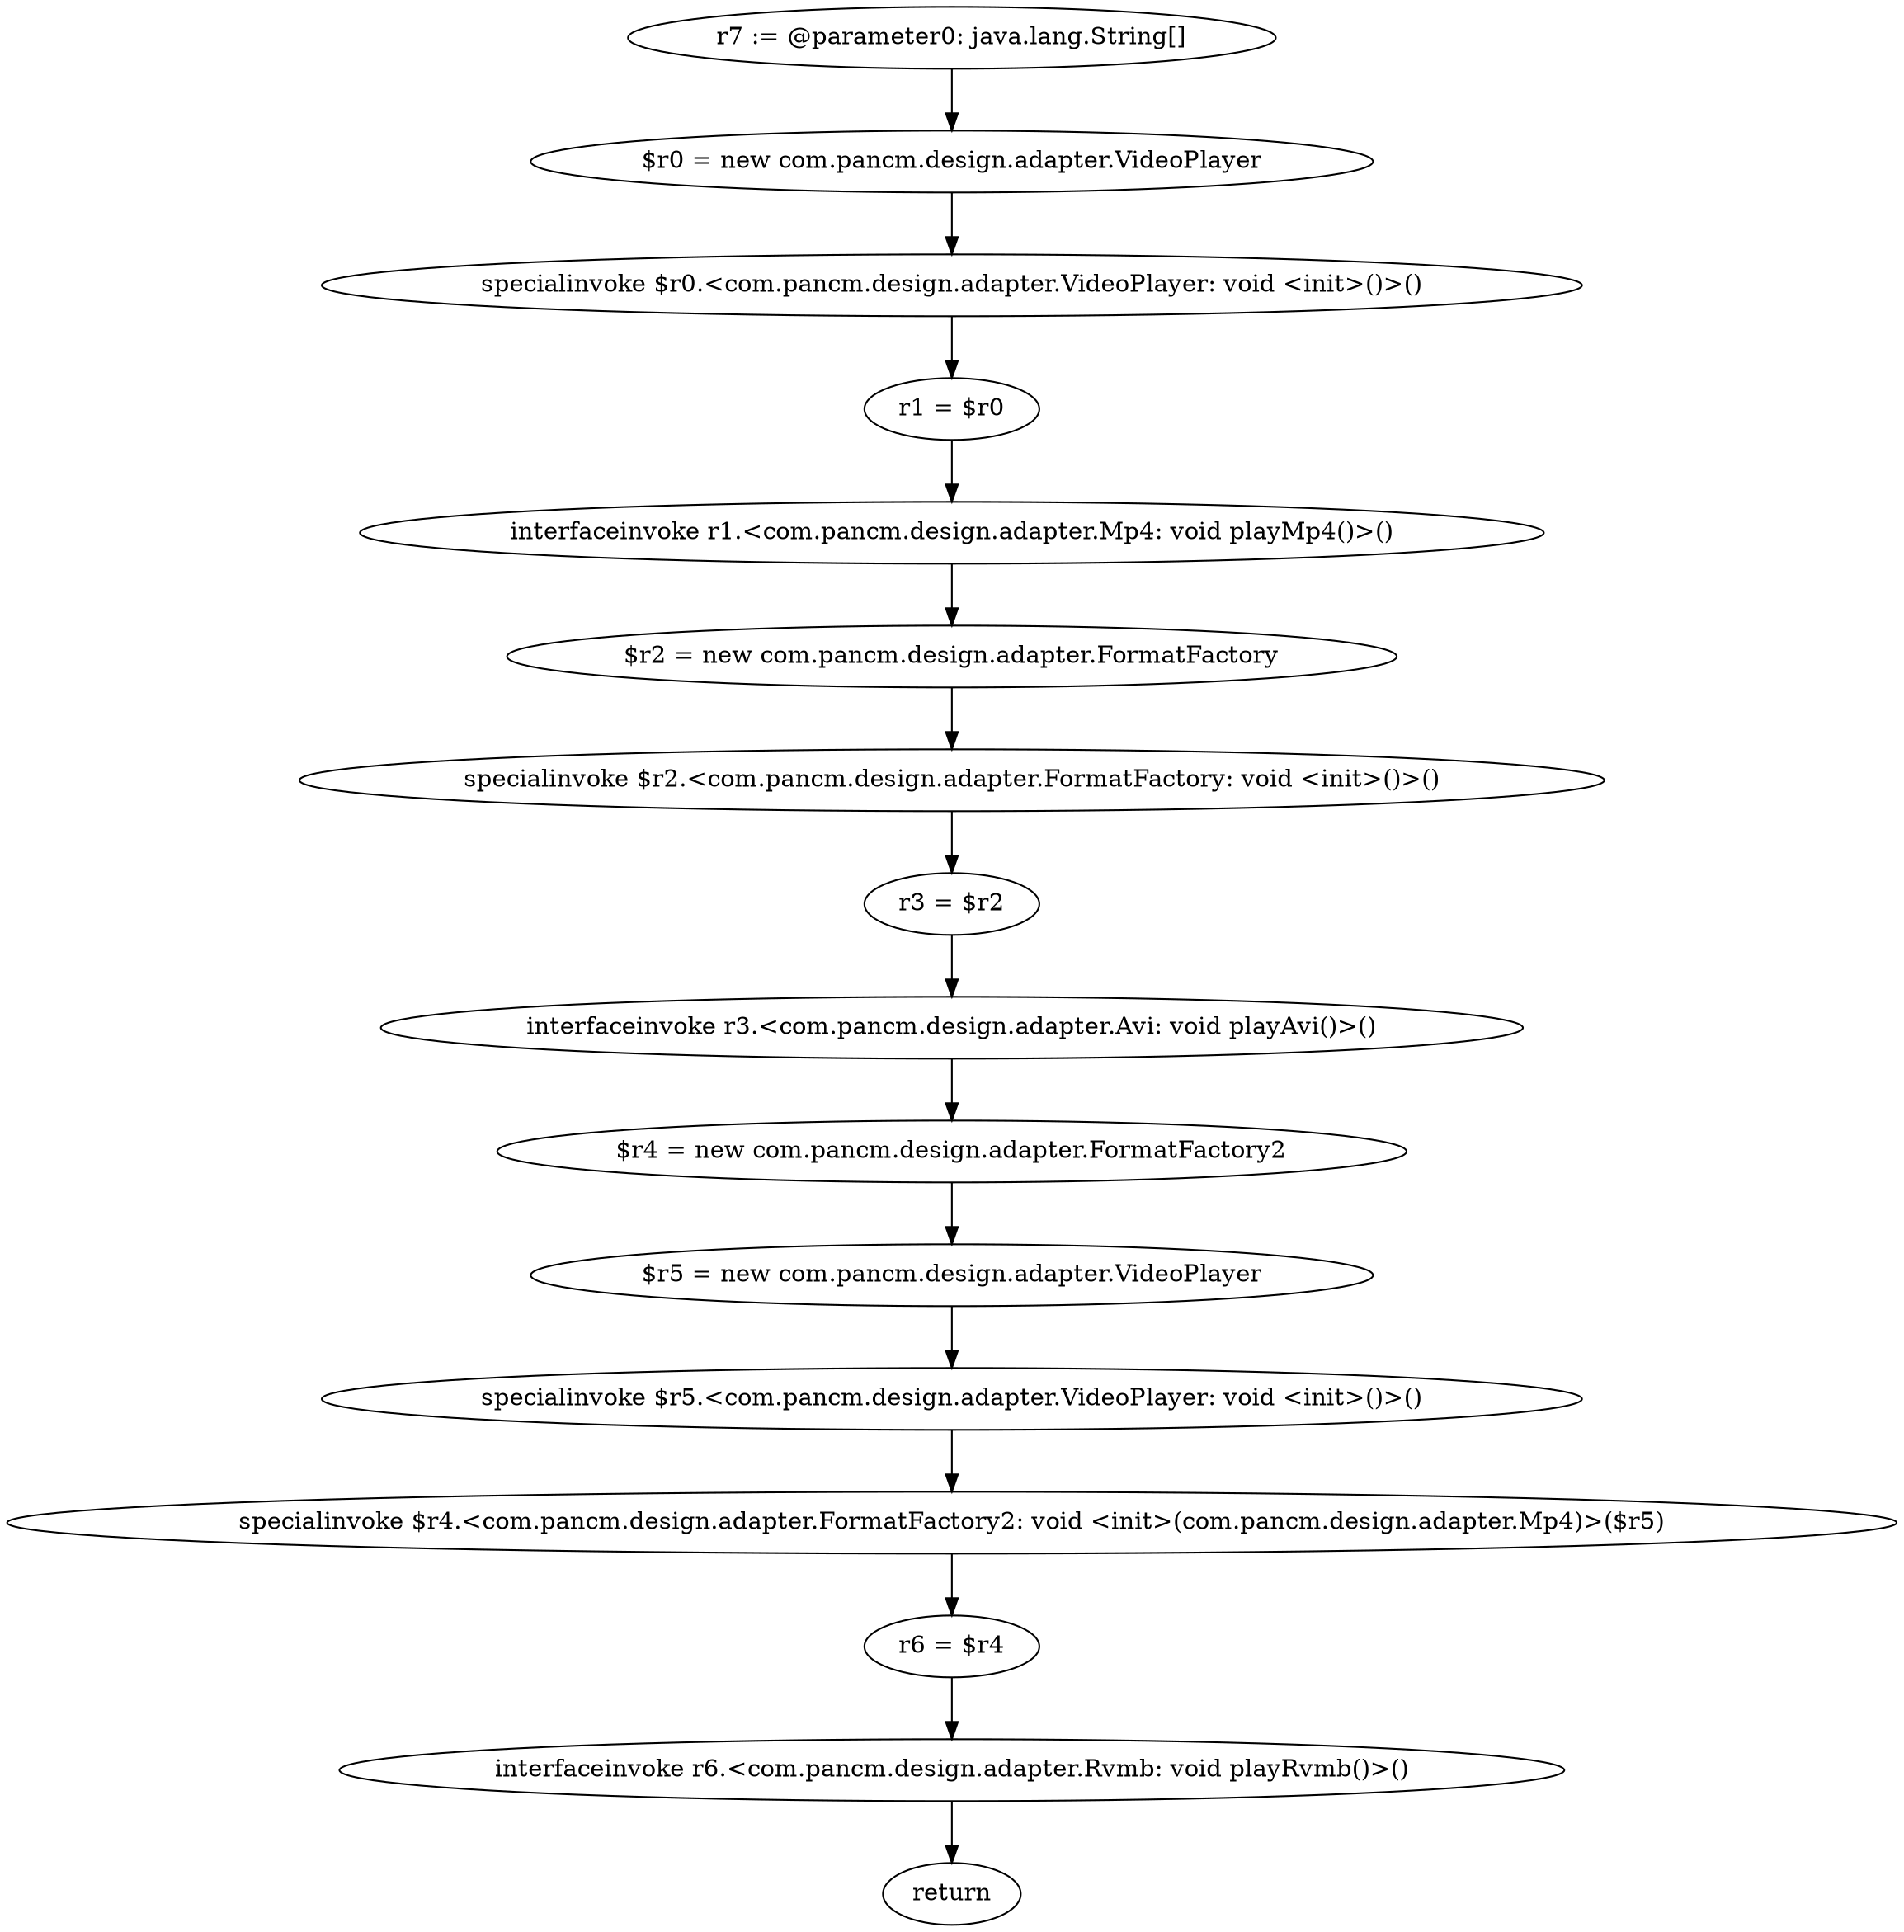 digraph "unitGraph" {
    "r7 := @parameter0: java.lang.String[]"
    "$r0 = new com.pancm.design.adapter.VideoPlayer"
    "specialinvoke $r0.<com.pancm.design.adapter.VideoPlayer: void <init>()>()"
    "r1 = $r0"
    "interfaceinvoke r1.<com.pancm.design.adapter.Mp4: void playMp4()>()"
    "$r2 = new com.pancm.design.adapter.FormatFactory"
    "specialinvoke $r2.<com.pancm.design.adapter.FormatFactory: void <init>()>()"
    "r3 = $r2"
    "interfaceinvoke r3.<com.pancm.design.adapter.Avi: void playAvi()>()"
    "$r4 = new com.pancm.design.adapter.FormatFactory2"
    "$r5 = new com.pancm.design.adapter.VideoPlayer"
    "specialinvoke $r5.<com.pancm.design.adapter.VideoPlayer: void <init>()>()"
    "specialinvoke $r4.<com.pancm.design.adapter.FormatFactory2: void <init>(com.pancm.design.adapter.Mp4)>($r5)"
    "r6 = $r4"
    "interfaceinvoke r6.<com.pancm.design.adapter.Rvmb: void playRvmb()>()"
    "return"
    "r7 := @parameter0: java.lang.String[]"->"$r0 = new com.pancm.design.adapter.VideoPlayer";
    "$r0 = new com.pancm.design.adapter.VideoPlayer"->"specialinvoke $r0.<com.pancm.design.adapter.VideoPlayer: void <init>()>()";
    "specialinvoke $r0.<com.pancm.design.adapter.VideoPlayer: void <init>()>()"->"r1 = $r0";
    "r1 = $r0"->"interfaceinvoke r1.<com.pancm.design.adapter.Mp4: void playMp4()>()";
    "interfaceinvoke r1.<com.pancm.design.adapter.Mp4: void playMp4()>()"->"$r2 = new com.pancm.design.adapter.FormatFactory";
    "$r2 = new com.pancm.design.adapter.FormatFactory"->"specialinvoke $r2.<com.pancm.design.adapter.FormatFactory: void <init>()>()";
    "specialinvoke $r2.<com.pancm.design.adapter.FormatFactory: void <init>()>()"->"r3 = $r2";
    "r3 = $r2"->"interfaceinvoke r3.<com.pancm.design.adapter.Avi: void playAvi()>()";
    "interfaceinvoke r3.<com.pancm.design.adapter.Avi: void playAvi()>()"->"$r4 = new com.pancm.design.adapter.FormatFactory2";
    "$r4 = new com.pancm.design.adapter.FormatFactory2"->"$r5 = new com.pancm.design.adapter.VideoPlayer";
    "$r5 = new com.pancm.design.adapter.VideoPlayer"->"specialinvoke $r5.<com.pancm.design.adapter.VideoPlayer: void <init>()>()";
    "specialinvoke $r5.<com.pancm.design.adapter.VideoPlayer: void <init>()>()"->"specialinvoke $r4.<com.pancm.design.adapter.FormatFactory2: void <init>(com.pancm.design.adapter.Mp4)>($r5)";
    "specialinvoke $r4.<com.pancm.design.adapter.FormatFactory2: void <init>(com.pancm.design.adapter.Mp4)>($r5)"->"r6 = $r4";
    "r6 = $r4"->"interfaceinvoke r6.<com.pancm.design.adapter.Rvmb: void playRvmb()>()";
    "interfaceinvoke r6.<com.pancm.design.adapter.Rvmb: void playRvmb()>()"->"return";
}
